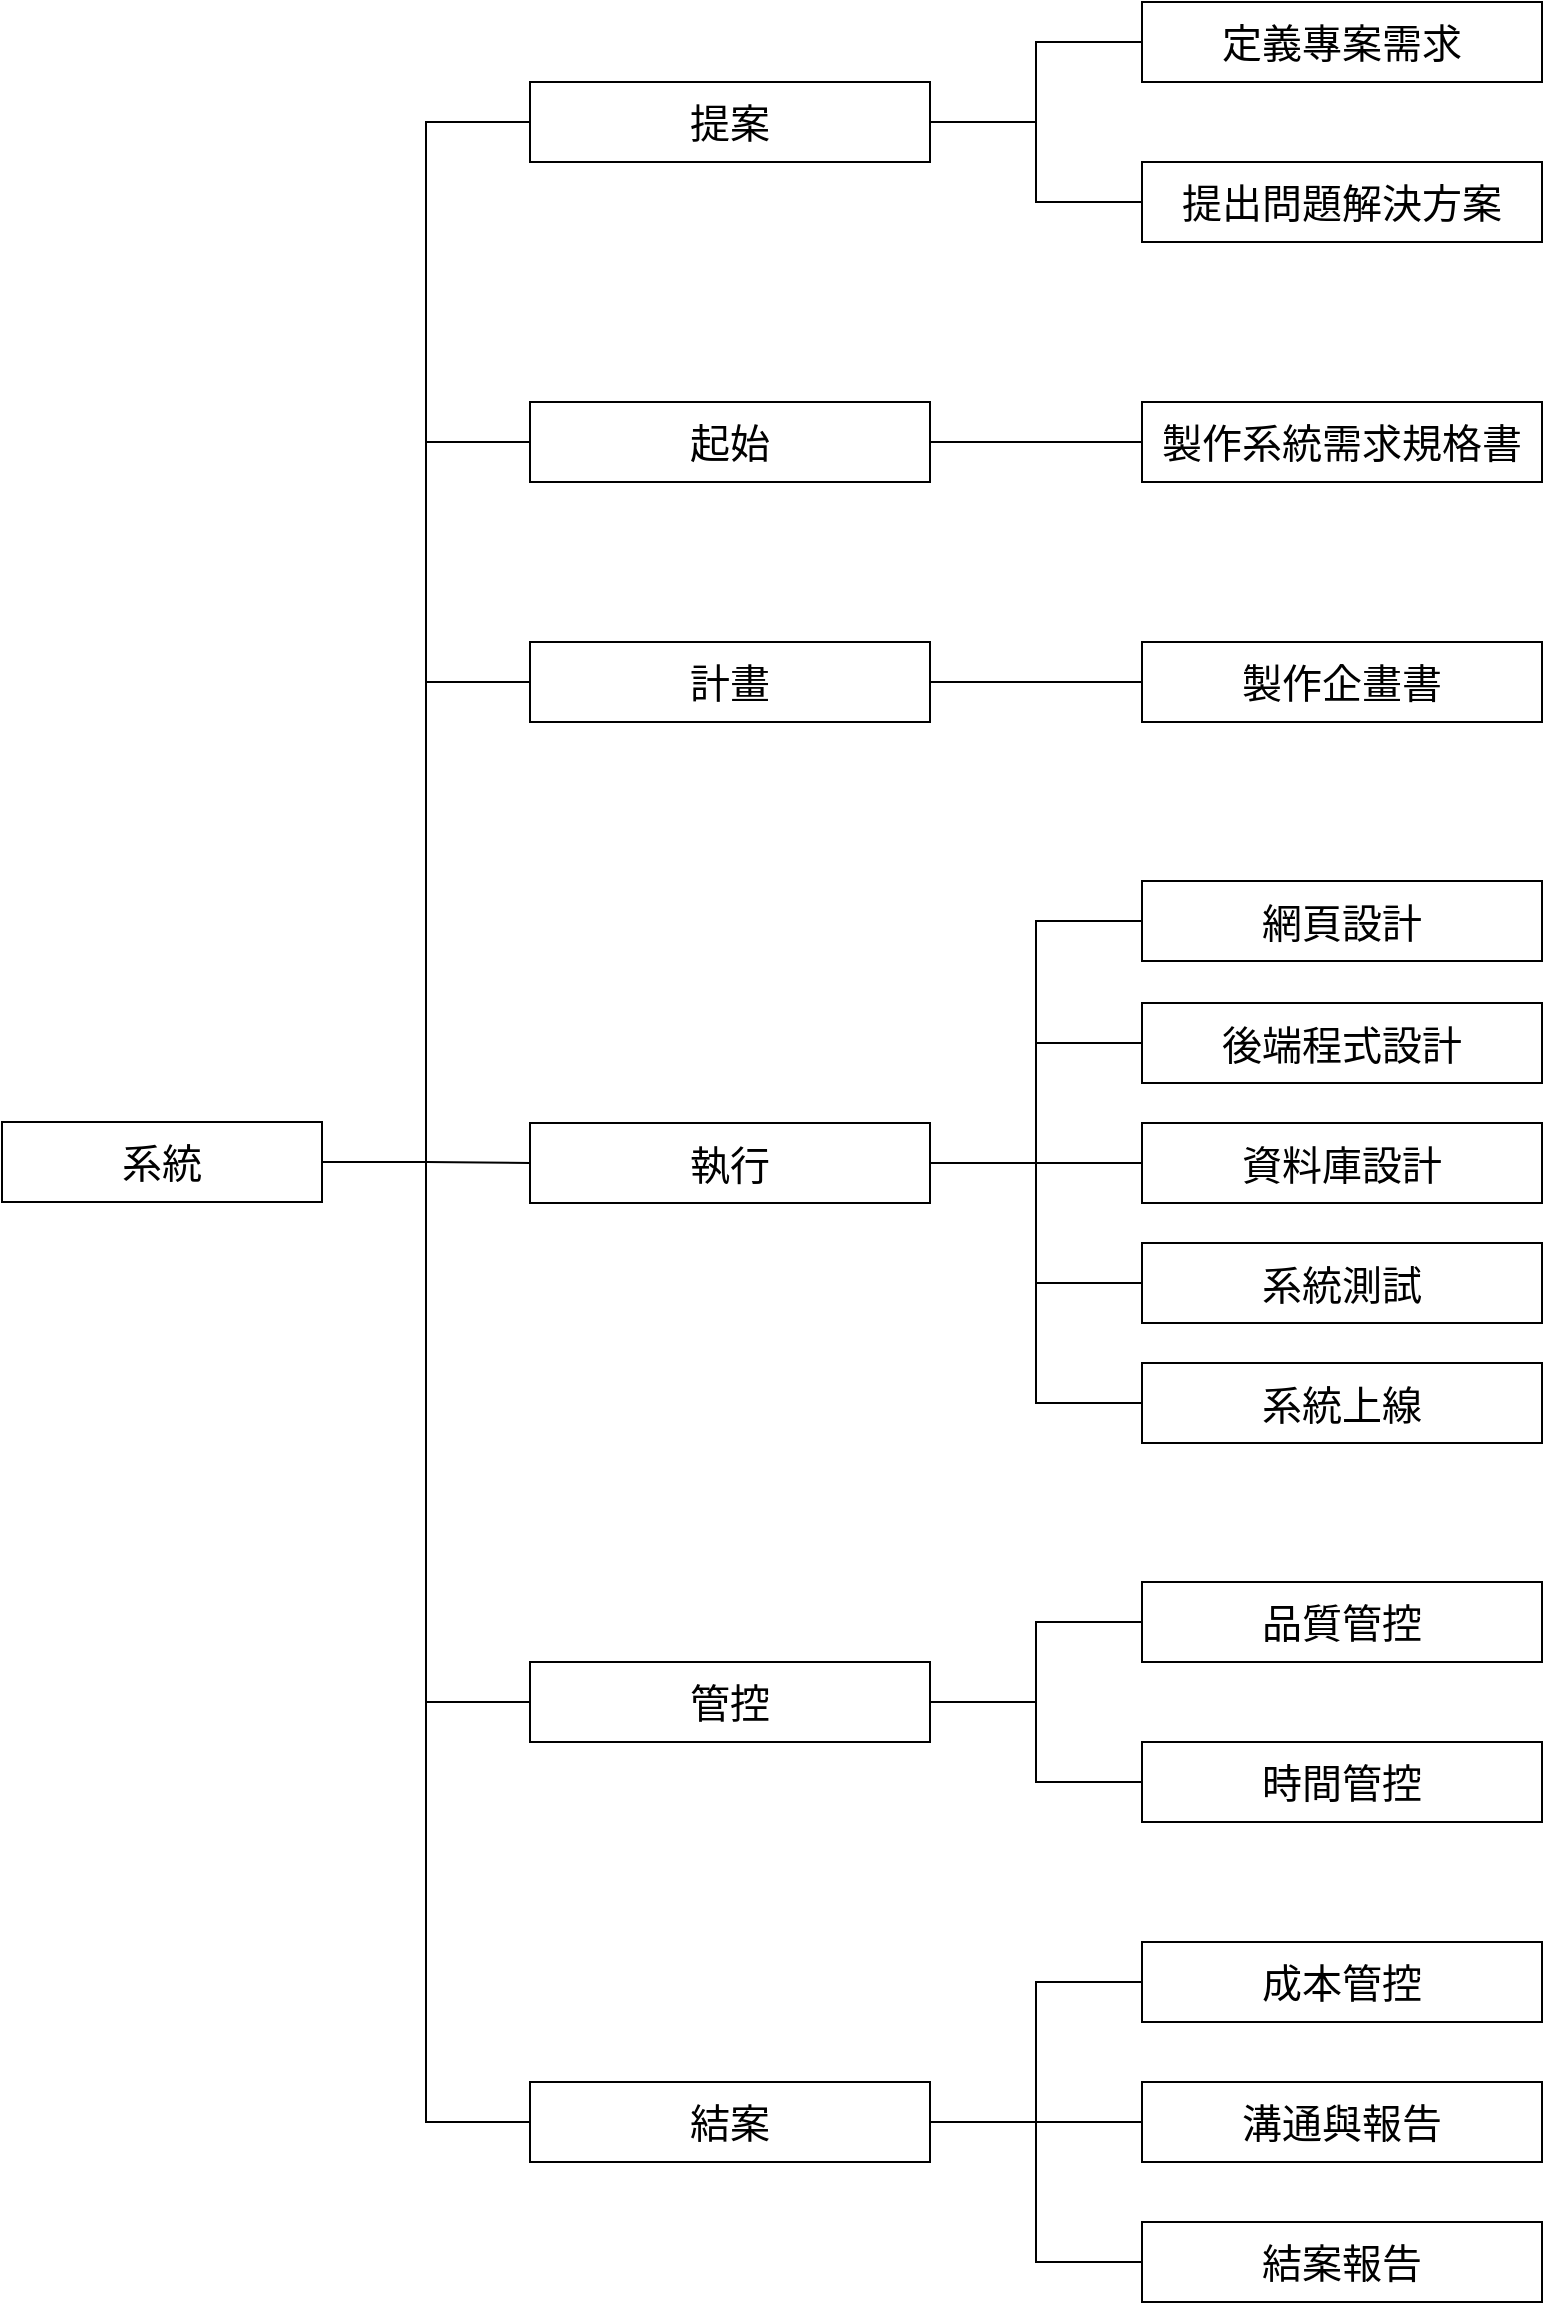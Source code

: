 <mxfile version="21.2.9">
  <diagram name="Page-1" id="ROFLr3f5mv9I21dfnOKI">
    <mxGraphModel dx="2206" dy="1160" grid="1" gridSize="10" guides="1" tooltips="1" connect="1" arrows="1" fold="1" page="1" pageScale="1" pageWidth="827" pageHeight="1169" math="0" shadow="0">
      <root>
        <mxCell id="0" />
        <mxCell id="1" parent="0" />
        <mxCell id="gPJMg8Eoax9WCOQulvFN-26" style="edgeStyle=orthogonalEdgeStyle;rounded=0;orthogonalLoop=1;jettySize=auto;html=1;entryX=0;entryY=0.5;entryDx=0;entryDy=0;endArrow=none;endFill=0;" edge="1" parent="1" source="gPJMg8Eoax9WCOQulvFN-2" target="gPJMg8Eoax9WCOQulvFN-3">
          <mxGeometry relative="1" as="geometry" />
        </mxCell>
        <mxCell id="gPJMg8Eoax9WCOQulvFN-27" style="edgeStyle=orthogonalEdgeStyle;rounded=0;orthogonalLoop=1;jettySize=auto;html=1;entryX=0;entryY=0.5;entryDx=0;entryDy=0;endArrow=none;endFill=0;" edge="1" parent="1" source="gPJMg8Eoax9WCOQulvFN-2" target="gPJMg8Eoax9WCOQulvFN-4">
          <mxGeometry relative="1" as="geometry" />
        </mxCell>
        <mxCell id="gPJMg8Eoax9WCOQulvFN-28" style="edgeStyle=orthogonalEdgeStyle;rounded=0;orthogonalLoop=1;jettySize=auto;html=1;entryX=0;entryY=0.5;entryDx=0;entryDy=0;endArrow=none;endFill=0;" edge="1" parent="1" source="gPJMg8Eoax9WCOQulvFN-2" target="gPJMg8Eoax9WCOQulvFN-5">
          <mxGeometry relative="1" as="geometry" />
        </mxCell>
        <mxCell id="gPJMg8Eoax9WCOQulvFN-29" style="edgeStyle=orthogonalEdgeStyle;rounded=0;orthogonalLoop=1;jettySize=auto;html=1;entryX=0;entryY=0.5;entryDx=0;entryDy=0;endArrow=none;endFill=0;" edge="1" parent="1" source="gPJMg8Eoax9WCOQulvFN-2" target="gPJMg8Eoax9WCOQulvFN-6">
          <mxGeometry relative="1" as="geometry" />
        </mxCell>
        <mxCell id="gPJMg8Eoax9WCOQulvFN-30" style="edgeStyle=orthogonalEdgeStyle;rounded=0;orthogonalLoop=1;jettySize=auto;html=1;entryX=0;entryY=0.5;entryDx=0;entryDy=0;endArrow=none;endFill=0;" edge="1" parent="1" source="gPJMg8Eoax9WCOQulvFN-2" target="gPJMg8Eoax9WCOQulvFN-7">
          <mxGeometry relative="1" as="geometry" />
        </mxCell>
        <mxCell id="gPJMg8Eoax9WCOQulvFN-31" style="edgeStyle=orthogonalEdgeStyle;rounded=0;orthogonalLoop=1;jettySize=auto;html=1;entryX=0;entryY=0.5;entryDx=0;entryDy=0;endArrow=none;endFill=0;" edge="1" parent="1" source="gPJMg8Eoax9WCOQulvFN-2" target="gPJMg8Eoax9WCOQulvFN-8">
          <mxGeometry relative="1" as="geometry" />
        </mxCell>
        <mxCell id="gPJMg8Eoax9WCOQulvFN-2" value="&lt;font style=&quot;font-size: 20px;&quot;&gt;&lt;font style=&quot;font-size: 20px;&quot;&gt;系統&lt;/font&gt;&lt;br&gt;&lt;/font&gt;" style="rounded=0;whiteSpace=wrap;html=1;" vertex="1" parent="1">
          <mxGeometry y="560" width="160" height="40" as="geometry" />
        </mxCell>
        <mxCell id="gPJMg8Eoax9WCOQulvFN-32" style="edgeStyle=orthogonalEdgeStyle;rounded=0;orthogonalLoop=1;jettySize=auto;html=1;entryX=0;entryY=0.5;entryDx=0;entryDy=0;endArrow=none;endFill=0;" edge="1" parent="1" source="gPJMg8Eoax9WCOQulvFN-3" target="gPJMg8Eoax9WCOQulvFN-10">
          <mxGeometry relative="1" as="geometry" />
        </mxCell>
        <mxCell id="gPJMg8Eoax9WCOQulvFN-33" style="edgeStyle=orthogonalEdgeStyle;rounded=0;orthogonalLoop=1;jettySize=auto;html=1;endArrow=none;endFill=0;" edge="1" parent="1" source="gPJMg8Eoax9WCOQulvFN-3" target="gPJMg8Eoax9WCOQulvFN-11">
          <mxGeometry relative="1" as="geometry" />
        </mxCell>
        <mxCell id="gPJMg8Eoax9WCOQulvFN-3" value="&lt;font style=&quot;font-size: 20px;&quot;&gt;提案&lt;br&gt;&lt;/font&gt;" style="rounded=0;whiteSpace=wrap;html=1;" vertex="1" parent="1">
          <mxGeometry x="264" y="40" width="200" height="40" as="geometry" />
        </mxCell>
        <mxCell id="gPJMg8Eoax9WCOQulvFN-34" style="edgeStyle=orthogonalEdgeStyle;rounded=0;orthogonalLoop=1;jettySize=auto;html=1;endArrow=none;endFill=0;" edge="1" parent="1" source="gPJMg8Eoax9WCOQulvFN-4" target="gPJMg8Eoax9WCOQulvFN-13">
          <mxGeometry relative="1" as="geometry" />
        </mxCell>
        <mxCell id="gPJMg8Eoax9WCOQulvFN-4" value="&lt;font style=&quot;font-size: 20px;&quot;&gt;&lt;font style=&quot;font-size: 20px;&quot;&gt;起始&lt;/font&gt;&lt;br&gt;&lt;/font&gt;" style="rounded=0;whiteSpace=wrap;html=1;" vertex="1" parent="1">
          <mxGeometry x="264" y="200" width="200" height="40" as="geometry" />
        </mxCell>
        <mxCell id="gPJMg8Eoax9WCOQulvFN-35" style="edgeStyle=orthogonalEdgeStyle;rounded=0;orthogonalLoop=1;jettySize=auto;html=1;entryX=0;entryY=0.5;entryDx=0;entryDy=0;endArrow=none;endFill=0;" edge="1" parent="1" source="gPJMg8Eoax9WCOQulvFN-5" target="gPJMg8Eoax9WCOQulvFN-12">
          <mxGeometry relative="1" as="geometry" />
        </mxCell>
        <mxCell id="gPJMg8Eoax9WCOQulvFN-5" value="&lt;font style=&quot;font-size: 20px;&quot;&gt;計畫&lt;br&gt;&lt;/font&gt;" style="rounded=0;whiteSpace=wrap;html=1;" vertex="1" parent="1">
          <mxGeometry x="264" y="320" width="200" height="40" as="geometry" />
        </mxCell>
        <mxCell id="gPJMg8Eoax9WCOQulvFN-36" style="edgeStyle=orthogonalEdgeStyle;rounded=0;orthogonalLoop=1;jettySize=auto;html=1;entryX=0;entryY=0.5;entryDx=0;entryDy=0;endArrow=none;endFill=0;" edge="1" parent="1" source="gPJMg8Eoax9WCOQulvFN-6" target="gPJMg8Eoax9WCOQulvFN-14">
          <mxGeometry relative="1" as="geometry" />
        </mxCell>
        <mxCell id="gPJMg8Eoax9WCOQulvFN-37" style="edgeStyle=orthogonalEdgeStyle;rounded=0;orthogonalLoop=1;jettySize=auto;html=1;entryX=0;entryY=0.5;entryDx=0;entryDy=0;endArrow=none;endFill=0;" edge="1" parent="1" source="gPJMg8Eoax9WCOQulvFN-6" target="gPJMg8Eoax9WCOQulvFN-15">
          <mxGeometry relative="1" as="geometry" />
        </mxCell>
        <mxCell id="gPJMg8Eoax9WCOQulvFN-38" style="edgeStyle=orthogonalEdgeStyle;rounded=0;orthogonalLoop=1;jettySize=auto;html=1;endArrow=none;endFill=0;" edge="1" parent="1" source="gPJMg8Eoax9WCOQulvFN-6" target="gPJMg8Eoax9WCOQulvFN-16">
          <mxGeometry relative="1" as="geometry" />
        </mxCell>
        <mxCell id="gPJMg8Eoax9WCOQulvFN-39" style="edgeStyle=orthogonalEdgeStyle;rounded=0;orthogonalLoop=1;jettySize=auto;html=1;entryX=0;entryY=0.5;entryDx=0;entryDy=0;endArrow=none;endFill=0;" edge="1" parent="1" source="gPJMg8Eoax9WCOQulvFN-6" target="gPJMg8Eoax9WCOQulvFN-17">
          <mxGeometry relative="1" as="geometry" />
        </mxCell>
        <mxCell id="gPJMg8Eoax9WCOQulvFN-40" style="edgeStyle=orthogonalEdgeStyle;rounded=0;orthogonalLoop=1;jettySize=auto;html=1;entryX=0;entryY=0.5;entryDx=0;entryDy=0;endArrow=none;endFill=0;" edge="1" parent="1" source="gPJMg8Eoax9WCOQulvFN-6" target="gPJMg8Eoax9WCOQulvFN-18">
          <mxGeometry relative="1" as="geometry" />
        </mxCell>
        <mxCell id="gPJMg8Eoax9WCOQulvFN-6" value="&lt;font style=&quot;font-size: 20px;&quot;&gt;執行&lt;br&gt;&lt;/font&gt;" style="rounded=0;whiteSpace=wrap;html=1;" vertex="1" parent="1">
          <mxGeometry x="264" y="560.5" width="200" height="40" as="geometry" />
        </mxCell>
        <mxCell id="gPJMg8Eoax9WCOQulvFN-41" style="edgeStyle=orthogonalEdgeStyle;rounded=0;orthogonalLoop=1;jettySize=auto;html=1;entryX=0;entryY=0.5;entryDx=0;entryDy=0;endArrow=none;endFill=0;" edge="1" parent="1" source="gPJMg8Eoax9WCOQulvFN-7" target="gPJMg8Eoax9WCOQulvFN-19">
          <mxGeometry relative="1" as="geometry" />
        </mxCell>
        <mxCell id="gPJMg8Eoax9WCOQulvFN-42" style="edgeStyle=orthogonalEdgeStyle;rounded=0;orthogonalLoop=1;jettySize=auto;html=1;entryX=0;entryY=0.5;entryDx=0;entryDy=0;endArrow=none;endFill=0;" edge="1" parent="1" source="gPJMg8Eoax9WCOQulvFN-7" target="gPJMg8Eoax9WCOQulvFN-21">
          <mxGeometry relative="1" as="geometry" />
        </mxCell>
        <mxCell id="gPJMg8Eoax9WCOQulvFN-7" value="&lt;font style=&quot;font-size: 20px;&quot;&gt;管控&lt;br&gt;&lt;/font&gt;" style="rounded=0;whiteSpace=wrap;html=1;" vertex="1" parent="1">
          <mxGeometry x="264" y="830" width="200" height="40" as="geometry" />
        </mxCell>
        <mxCell id="gPJMg8Eoax9WCOQulvFN-43" style="edgeStyle=orthogonalEdgeStyle;rounded=0;orthogonalLoop=1;jettySize=auto;html=1;entryX=0;entryY=0.5;entryDx=0;entryDy=0;endArrow=none;endFill=0;" edge="1" parent="1" source="gPJMg8Eoax9WCOQulvFN-8" target="gPJMg8Eoax9WCOQulvFN-20">
          <mxGeometry relative="1" as="geometry" />
        </mxCell>
        <mxCell id="gPJMg8Eoax9WCOQulvFN-44" style="edgeStyle=orthogonalEdgeStyle;rounded=0;orthogonalLoop=1;jettySize=auto;html=1;endArrow=none;endFill=0;" edge="1" parent="1" source="gPJMg8Eoax9WCOQulvFN-8" target="gPJMg8Eoax9WCOQulvFN-22">
          <mxGeometry relative="1" as="geometry" />
        </mxCell>
        <mxCell id="gPJMg8Eoax9WCOQulvFN-45" style="edgeStyle=orthogonalEdgeStyle;rounded=0;orthogonalLoop=1;jettySize=auto;html=1;entryX=0;entryY=0.5;entryDx=0;entryDy=0;endArrow=none;endFill=0;" edge="1" parent="1" source="gPJMg8Eoax9WCOQulvFN-8" target="gPJMg8Eoax9WCOQulvFN-24">
          <mxGeometry relative="1" as="geometry" />
        </mxCell>
        <mxCell id="gPJMg8Eoax9WCOQulvFN-8" value="&lt;font style=&quot;font-size: 20px;&quot;&gt;結案&lt;br&gt;&lt;/font&gt;" style="rounded=0;whiteSpace=wrap;html=1;" vertex="1" parent="1">
          <mxGeometry x="264" y="1040" width="200" height="40" as="geometry" />
        </mxCell>
        <mxCell id="gPJMg8Eoax9WCOQulvFN-10" value="&lt;div style=&quot;font-size: 20px;&quot;&gt;&lt;font style=&quot;font-size: 20px;&quot;&gt;定義專案需求&lt;br&gt;&lt;/font&gt;&lt;/div&gt;" style="rounded=0;whiteSpace=wrap;html=1;" vertex="1" parent="1">
          <mxGeometry x="570" width="200" height="40" as="geometry" />
        </mxCell>
        <mxCell id="gPJMg8Eoax9WCOQulvFN-11" value="&lt;div style=&quot;font-size: 20px;&quot;&gt;&lt;font style=&quot;font-size: 20px;&quot;&gt;提出問題解決方案&lt;br&gt;&lt;/font&gt;&lt;/div&gt;" style="rounded=0;whiteSpace=wrap;html=1;" vertex="1" parent="1">
          <mxGeometry x="570" y="80" width="200" height="40" as="geometry" />
        </mxCell>
        <mxCell id="gPJMg8Eoax9WCOQulvFN-12" value="&lt;div style=&quot;font-size: 20px;&quot;&gt;&lt;font style=&quot;font-size: 20px;&quot;&gt;製作企畫書&lt;/font&gt;&lt;/div&gt;" style="rounded=0;whiteSpace=wrap;html=1;" vertex="1" parent="1">
          <mxGeometry x="570" y="320" width="200" height="40" as="geometry" />
        </mxCell>
        <mxCell id="gPJMg8Eoax9WCOQulvFN-13" value="&lt;div style=&quot;font-size: 20px;&quot;&gt;&lt;font style=&quot;font-size: 20px;&quot;&gt;製作系統需求規格書&lt;/font&gt;&lt;/div&gt;" style="rounded=0;whiteSpace=wrap;html=1;" vertex="1" parent="1">
          <mxGeometry x="570" y="200" width="200" height="40" as="geometry" />
        </mxCell>
        <mxCell id="gPJMg8Eoax9WCOQulvFN-14" value="&lt;font style=&quot;font-size: 20px;&quot;&gt;網頁設計&lt;br&gt;&lt;/font&gt;" style="rounded=0;whiteSpace=wrap;html=1;" vertex="1" parent="1">
          <mxGeometry x="570" y="439.5" width="200" height="40" as="geometry" />
        </mxCell>
        <mxCell id="gPJMg8Eoax9WCOQulvFN-15" value="&lt;font style=&quot;font-size: 20px;&quot;&gt;後端程式設計&lt;br&gt;&lt;/font&gt;" style="rounded=0;whiteSpace=wrap;html=1;" vertex="1" parent="1">
          <mxGeometry x="570" y="500.5" width="200" height="40" as="geometry" />
        </mxCell>
        <mxCell id="gPJMg8Eoax9WCOQulvFN-16" value="&lt;font style=&quot;font-size: 20px;&quot;&gt;資料庫設計&lt;br&gt;&lt;/font&gt;" style="rounded=0;whiteSpace=wrap;html=1;" vertex="1" parent="1">
          <mxGeometry x="570" y="560.5" width="200" height="40" as="geometry" />
        </mxCell>
        <mxCell id="gPJMg8Eoax9WCOQulvFN-17" value="&lt;font style=&quot;font-size: 20px;&quot;&gt;系統測試&lt;br&gt;&lt;/font&gt;" style="rounded=0;whiteSpace=wrap;html=1;" vertex="1" parent="1">
          <mxGeometry x="570" y="620.5" width="200" height="40" as="geometry" />
        </mxCell>
        <mxCell id="gPJMg8Eoax9WCOQulvFN-18" value="&lt;font style=&quot;font-size: 20px;&quot;&gt;系統上線&lt;br&gt;&lt;/font&gt;" style="rounded=0;whiteSpace=wrap;html=1;" vertex="1" parent="1">
          <mxGeometry x="570" y="680.5" width="200" height="40" as="geometry" />
        </mxCell>
        <mxCell id="gPJMg8Eoax9WCOQulvFN-19" value="&lt;font style=&quot;font-size: 20px;&quot;&gt;品質管控&lt;br&gt;&lt;/font&gt;" style="rounded=0;whiteSpace=wrap;html=1;" vertex="1" parent="1">
          <mxGeometry x="570" y="790" width="200" height="40" as="geometry" />
        </mxCell>
        <mxCell id="gPJMg8Eoax9WCOQulvFN-20" value="&lt;font style=&quot;font-size: 20px;&quot;&gt;成本管控&lt;br&gt;&lt;/font&gt;" style="rounded=0;whiteSpace=wrap;html=1;" vertex="1" parent="1">
          <mxGeometry x="570" y="970" width="200" height="40" as="geometry" />
        </mxCell>
        <mxCell id="gPJMg8Eoax9WCOQulvFN-21" value="&lt;font style=&quot;font-size: 20px;&quot;&gt;時間管控&lt;br&gt;&lt;/font&gt;" style="rounded=0;whiteSpace=wrap;html=1;" vertex="1" parent="1">
          <mxGeometry x="570" y="870" width="200" height="40" as="geometry" />
        </mxCell>
        <mxCell id="gPJMg8Eoax9WCOQulvFN-22" value="&lt;font style=&quot;font-size: 20px;&quot;&gt;溝通與報告&lt;br&gt;&lt;/font&gt;" style="rounded=0;whiteSpace=wrap;html=1;" vertex="1" parent="1">
          <mxGeometry x="570" y="1040" width="200" height="40" as="geometry" />
        </mxCell>
        <mxCell id="gPJMg8Eoax9WCOQulvFN-24" value="&lt;font style=&quot;font-size: 20px;&quot;&gt;結案報告&lt;br&gt;&lt;/font&gt;" style="rounded=0;whiteSpace=wrap;html=1;" vertex="1" parent="1">
          <mxGeometry x="570" y="1110" width="200" height="40" as="geometry" />
        </mxCell>
      </root>
    </mxGraphModel>
  </diagram>
</mxfile>
